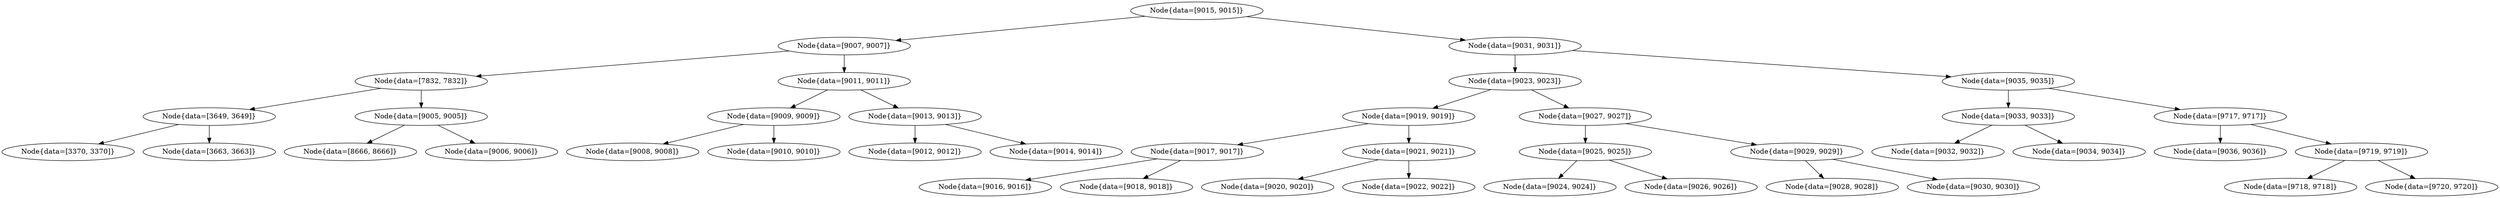 digraph G{
289808726 [label="Node{data=[9015, 9015]}"]
289808726 -> 1511926268
1511926268 [label="Node{data=[9007, 9007]}"]
1511926268 -> 619478632
619478632 [label="Node{data=[7832, 7832]}"]
619478632 -> 1886245345
1886245345 [label="Node{data=[3649, 3649]}"]
1886245345 -> 1342247467
1342247467 [label="Node{data=[3370, 3370]}"]
1886245345 -> 2071695390
2071695390 [label="Node{data=[3663, 3663]}"]
619478632 -> 1017359911
1017359911 [label="Node{data=[9005, 9005]}"]
1017359911 -> 585077387
585077387 [label="Node{data=[8666, 8666]}"]
1017359911 -> 2056740017
2056740017 [label="Node{data=[9006, 9006]}"]
1511926268 -> 1565247645
1565247645 [label="Node{data=[9011, 9011]}"]
1565247645 -> 2092468101
2092468101 [label="Node{data=[9009, 9009]}"]
2092468101 -> 581765459
581765459 [label="Node{data=[9008, 9008]}"]
2092468101 -> 1646242659
1646242659 [label="Node{data=[9010, 9010]}"]
1565247645 -> 1628674205
1628674205 [label="Node{data=[9013, 9013]}"]
1628674205 -> 1496297365
1496297365 [label="Node{data=[9012, 9012]}"]
1628674205 -> 327340658
327340658 [label="Node{data=[9014, 9014]}"]
289808726 -> 215558098
215558098 [label="Node{data=[9031, 9031]}"]
215558098 -> 1903395236
1903395236 [label="Node{data=[9023, 9023]}"]
1903395236 -> 1426381592
1426381592 [label="Node{data=[9019, 9019]}"]
1426381592 -> 1343259272
1343259272 [label="Node{data=[9017, 9017]}"]
1343259272 -> 355653871
355653871 [label="Node{data=[9016, 9016]}"]
1343259272 -> 2023822668
2023822668 [label="Node{data=[9018, 9018]}"]
1426381592 -> 185523547
185523547 [label="Node{data=[9021, 9021]}"]
185523547 -> 1608391280
1608391280 [label="Node{data=[9020, 9020]}"]
185523547 -> 1546147012
1546147012 [label="Node{data=[9022, 9022]}"]
1903395236 -> 743649656
743649656 [label="Node{data=[9027, 9027]}"]
743649656 -> 1372243372
1372243372 [label="Node{data=[9025, 9025]}"]
1372243372 -> 2129152127
2129152127 [label="Node{data=[9024, 9024]}"]
1372243372 -> 1626909970
1626909970 [label="Node{data=[9026, 9026]}"]
743649656 -> 1427474564
1427474564 [label="Node{data=[9029, 9029]}"]
1427474564 -> 1383448623
1383448623 [label="Node{data=[9028, 9028]}"]
1427474564 -> 1851965870
1851965870 [label="Node{data=[9030, 9030]}"]
215558098 -> 1264017741
1264017741 [label="Node{data=[9035, 9035]}"]
1264017741 -> 855605515
855605515 [label="Node{data=[9033, 9033]}"]
855605515 -> 1324829635
1324829635 [label="Node{data=[9032, 9032]}"]
855605515 -> 920689666
920689666 [label="Node{data=[9034, 9034]}"]
1264017741 -> 1187892890
1187892890 [label="Node{data=[9717, 9717]}"]
1187892890 -> 150268049
150268049 [label="Node{data=[9036, 9036]}"]
1187892890 -> 2091451167
2091451167 [label="Node{data=[9719, 9719]}"]
2091451167 -> 1318813700
1318813700 [label="Node{data=[9718, 9718]}"]
2091451167 -> 1711943251
1711943251 [label="Node{data=[9720, 9720]}"]
}